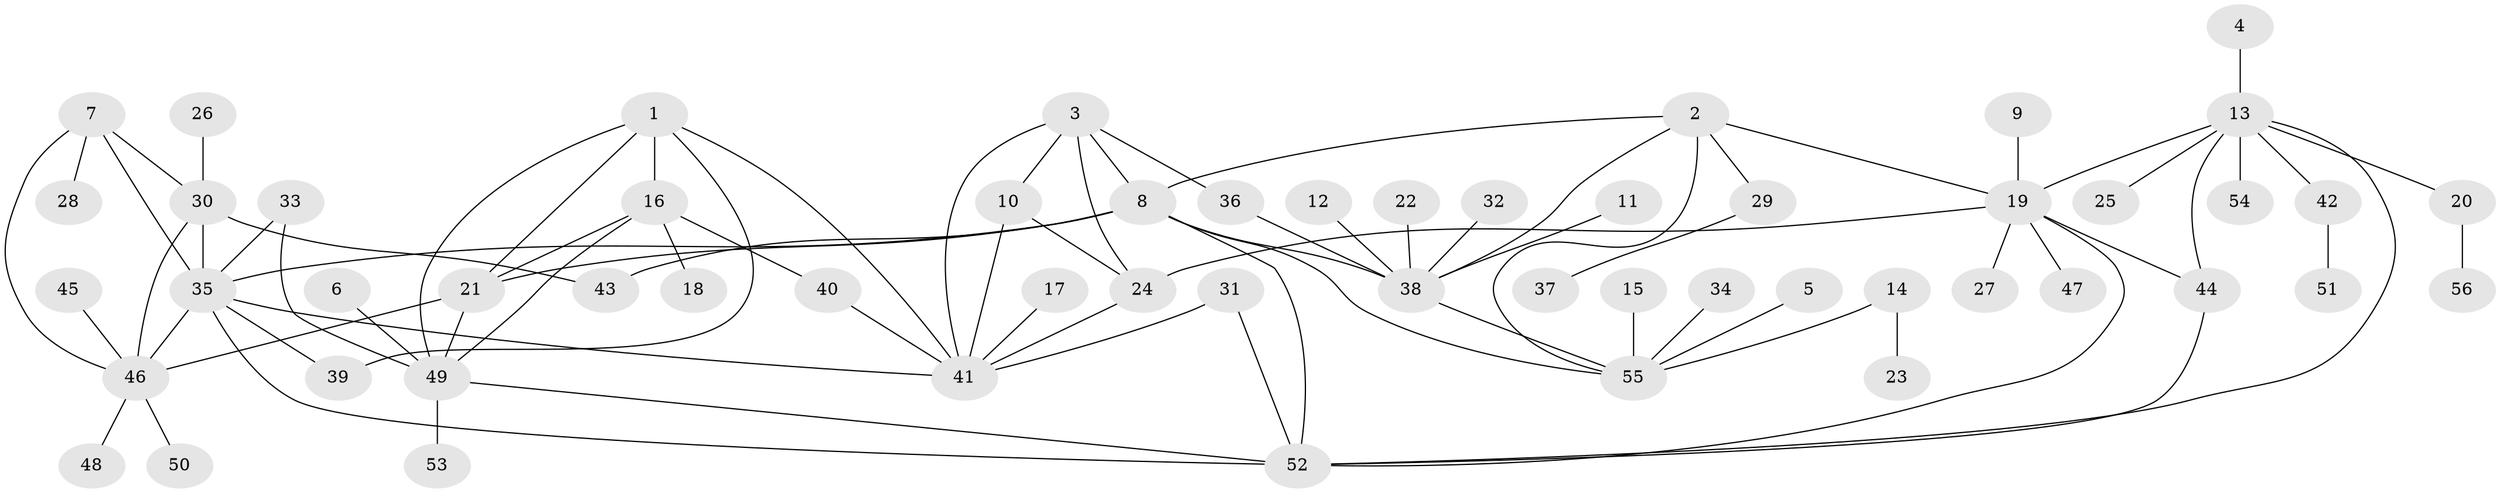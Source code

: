 // original degree distribution, {7: 0.010752688172043012, 6: 0.021505376344086023, 9: 0.03225806451612903, 5: 0.07526881720430108, 8: 0.043010752688172046, 10: 0.03225806451612903, 3: 0.053763440860215055, 1: 0.6021505376344086, 2: 0.11827956989247312, 4: 0.010752688172043012}
// Generated by graph-tools (version 1.1) at 2025/37/03/04/25 23:37:32]
// undirected, 56 vertices, 83 edges
graph export_dot {
  node [color=gray90,style=filled];
  1;
  2;
  3;
  4;
  5;
  6;
  7;
  8;
  9;
  10;
  11;
  12;
  13;
  14;
  15;
  16;
  17;
  18;
  19;
  20;
  21;
  22;
  23;
  24;
  25;
  26;
  27;
  28;
  29;
  30;
  31;
  32;
  33;
  34;
  35;
  36;
  37;
  38;
  39;
  40;
  41;
  42;
  43;
  44;
  45;
  46;
  47;
  48;
  49;
  50;
  51;
  52;
  53;
  54;
  55;
  56;
  1 -- 16 [weight=1.0];
  1 -- 21 [weight=1.0];
  1 -- 39 [weight=1.0];
  1 -- 41 [weight=1.0];
  1 -- 49 [weight=1.0];
  2 -- 8 [weight=1.0];
  2 -- 19 [weight=1.0];
  2 -- 29 [weight=1.0];
  2 -- 38 [weight=1.0];
  2 -- 55 [weight=1.0];
  3 -- 8 [weight=1.0];
  3 -- 10 [weight=1.0];
  3 -- 24 [weight=1.0];
  3 -- 36 [weight=1.0];
  3 -- 41 [weight=1.0];
  4 -- 13 [weight=1.0];
  5 -- 55 [weight=1.0];
  6 -- 49 [weight=1.0];
  7 -- 28 [weight=1.0];
  7 -- 30 [weight=1.0];
  7 -- 35 [weight=1.0];
  7 -- 46 [weight=1.0];
  8 -- 21 [weight=1.0];
  8 -- 35 [weight=1.0];
  8 -- 38 [weight=1.0];
  8 -- 43 [weight=1.0];
  8 -- 52 [weight=1.0];
  8 -- 55 [weight=1.0];
  9 -- 19 [weight=1.0];
  10 -- 24 [weight=1.0];
  10 -- 41 [weight=1.0];
  11 -- 38 [weight=1.0];
  12 -- 38 [weight=1.0];
  13 -- 19 [weight=1.0];
  13 -- 20 [weight=1.0];
  13 -- 25 [weight=1.0];
  13 -- 42 [weight=1.0];
  13 -- 44 [weight=1.0];
  13 -- 52 [weight=1.0];
  13 -- 54 [weight=1.0];
  14 -- 23 [weight=1.0];
  14 -- 55 [weight=1.0];
  15 -- 55 [weight=1.0];
  16 -- 18 [weight=1.0];
  16 -- 21 [weight=1.0];
  16 -- 40 [weight=1.0];
  16 -- 49 [weight=1.0];
  17 -- 41 [weight=1.0];
  19 -- 24 [weight=1.0];
  19 -- 27 [weight=1.0];
  19 -- 44 [weight=1.0];
  19 -- 47 [weight=1.0];
  19 -- 52 [weight=1.0];
  20 -- 56 [weight=1.0];
  21 -- 46 [weight=1.0];
  21 -- 49 [weight=1.0];
  22 -- 38 [weight=1.0];
  24 -- 41 [weight=1.0];
  26 -- 30 [weight=1.0];
  29 -- 37 [weight=1.0];
  30 -- 35 [weight=1.0];
  30 -- 43 [weight=1.0];
  30 -- 46 [weight=1.0];
  31 -- 41 [weight=1.0];
  31 -- 52 [weight=1.0];
  32 -- 38 [weight=1.0];
  33 -- 35 [weight=1.0];
  33 -- 49 [weight=1.0];
  34 -- 55 [weight=1.0];
  35 -- 39 [weight=1.0];
  35 -- 41 [weight=1.0];
  35 -- 46 [weight=1.0];
  35 -- 52 [weight=1.0];
  36 -- 38 [weight=1.0];
  38 -- 55 [weight=1.0];
  40 -- 41 [weight=1.0];
  42 -- 51 [weight=1.0];
  44 -- 52 [weight=1.0];
  45 -- 46 [weight=1.0];
  46 -- 48 [weight=1.0];
  46 -- 50 [weight=1.0];
  49 -- 52 [weight=1.0];
  49 -- 53 [weight=1.0];
}
